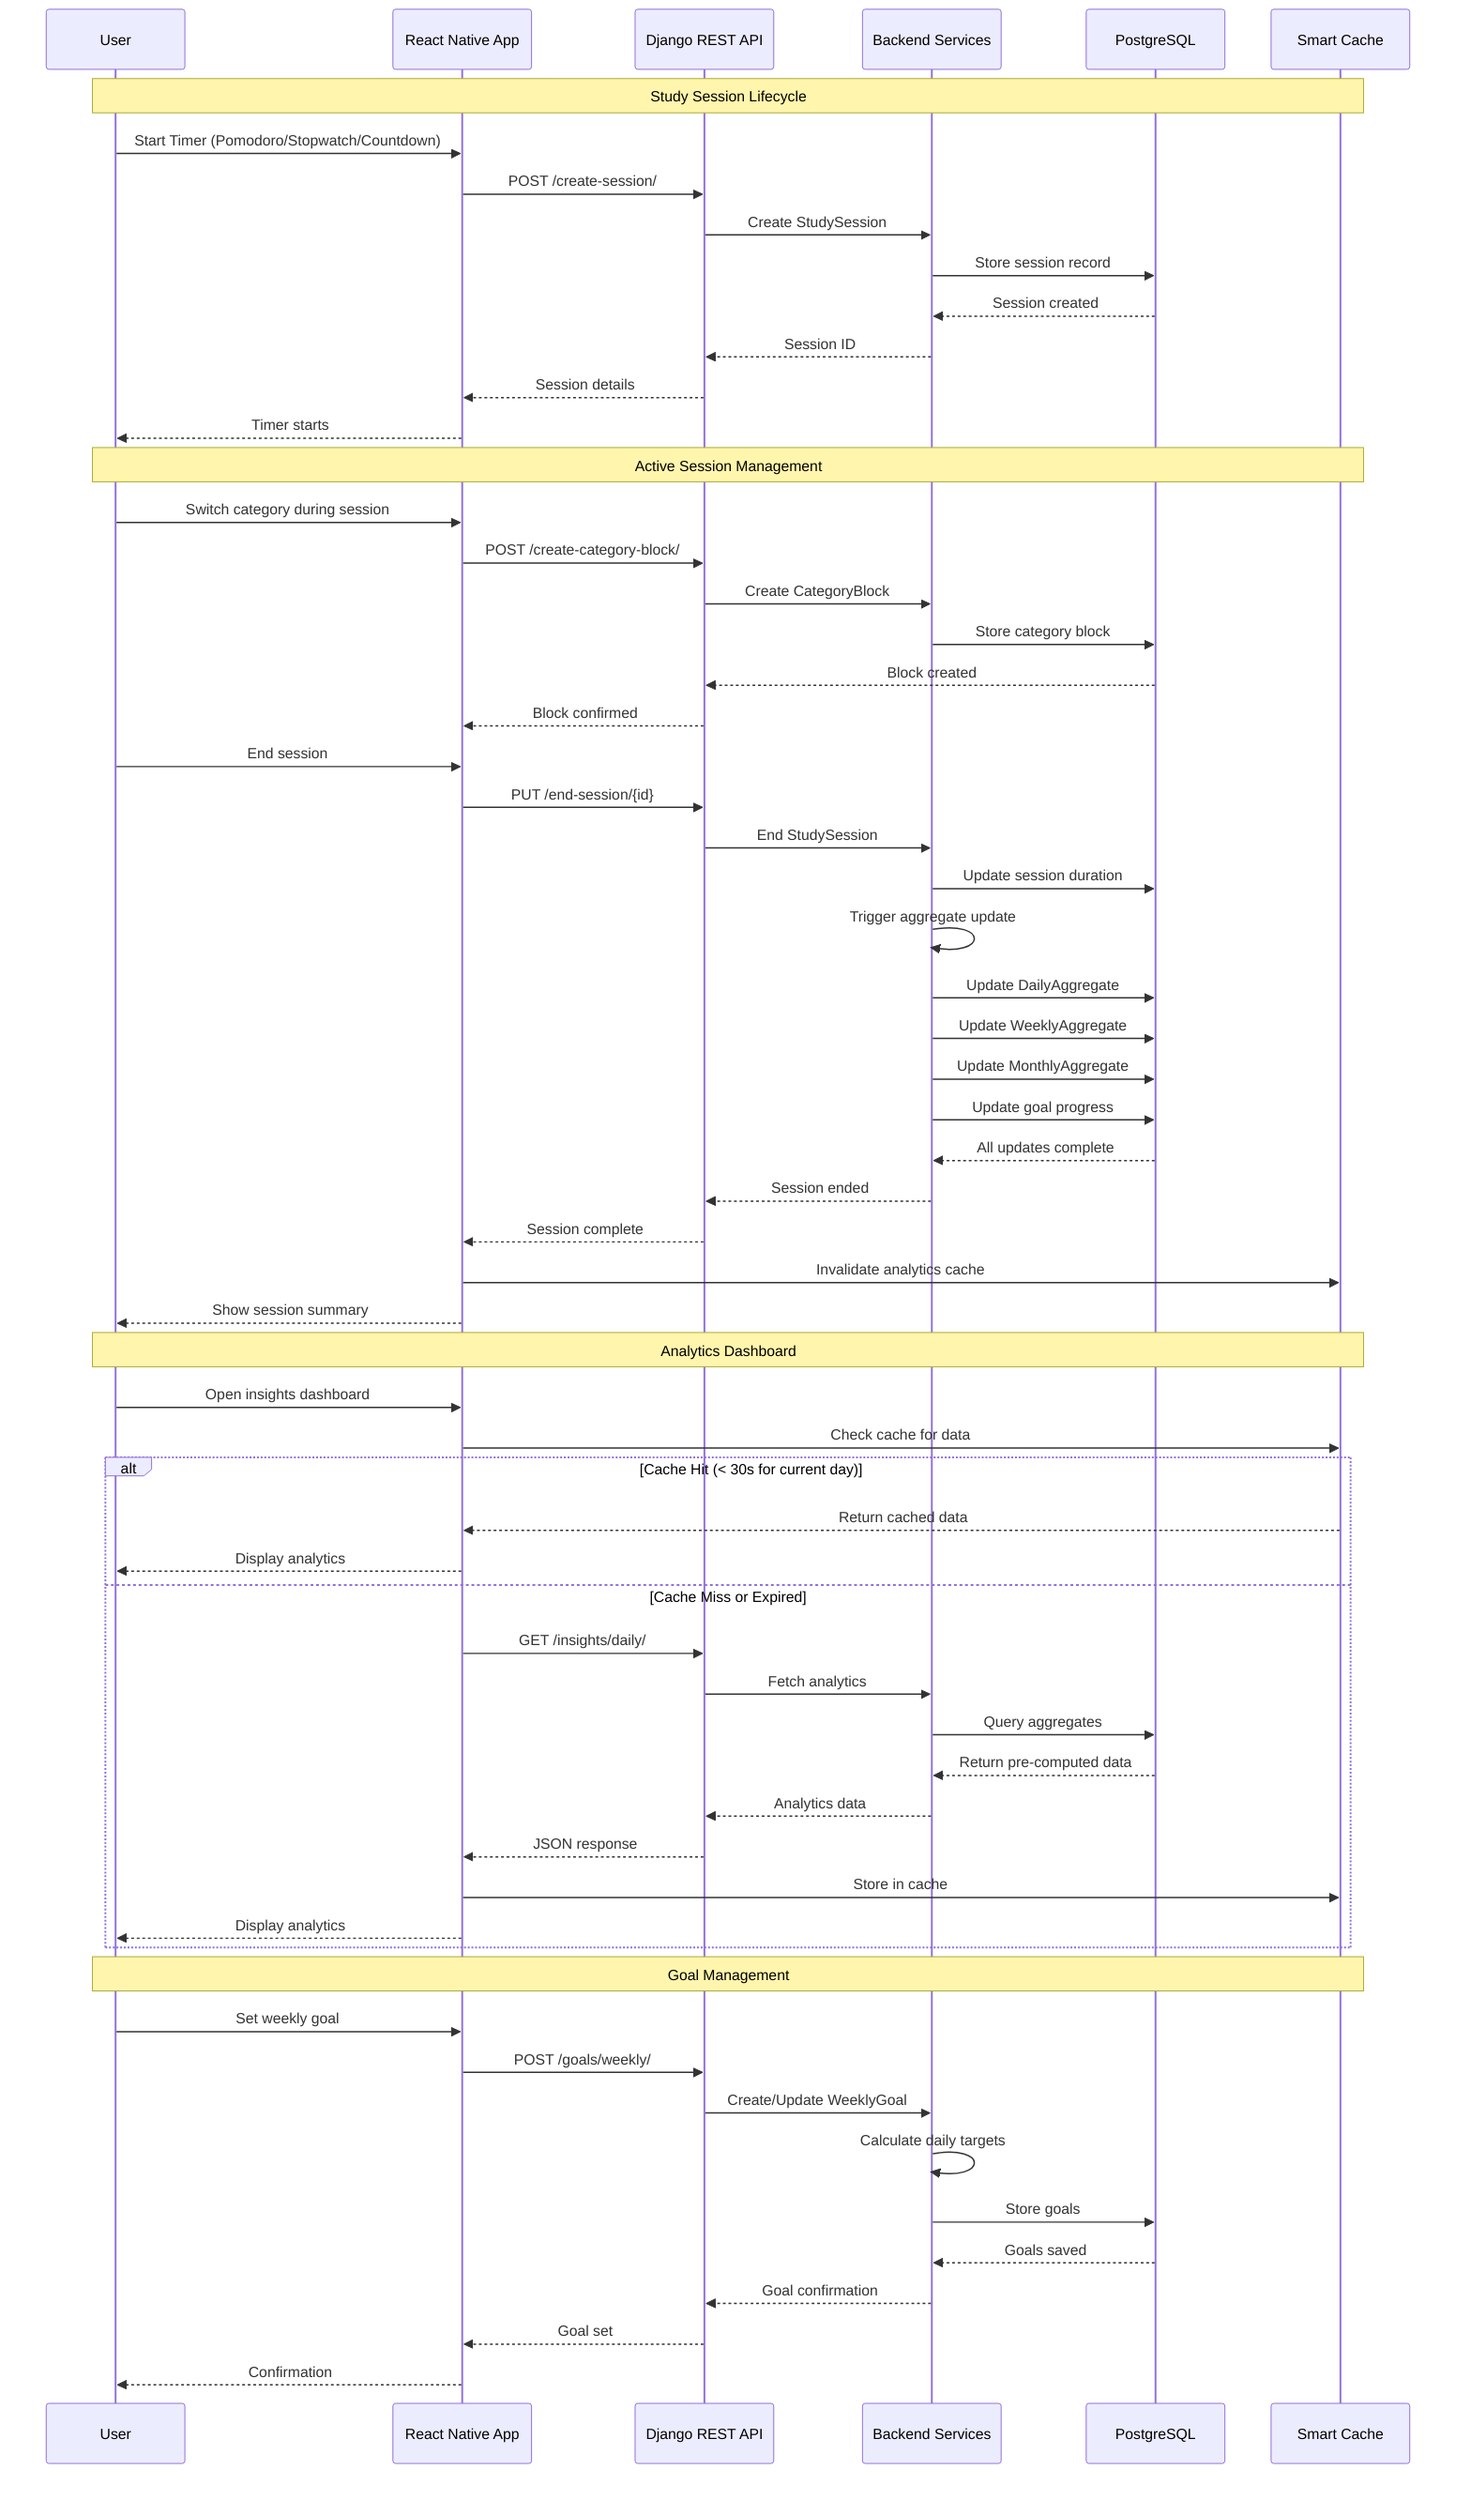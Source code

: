 sequenceDiagram
    participant User
    participant Mobile as React Native App
    participant API as Django REST API
    participant Services as Backend Services
    participant DB as PostgreSQL
    participant Cache as Smart Cache

    Note over User, Cache: Study Session Lifecycle

    User->>Mobile: Start Timer (Pomodoro/Stopwatch/Countdown)
    Mobile->>API: POST /create-session/
    API->>Services: Create StudySession
    Services->>DB: Store session record
    DB-->>Services: Session created
    Services-->>API: Session ID
    API-->>Mobile: Session details
    Mobile-->>User: Timer starts

    Note over User, Cache: Active Session Management

    User->>Mobile: Switch category during session
    Mobile->>API: POST /create-category-block/
    API->>Services: Create CategoryBlock
    Services->>DB: Store category block
    DB-->>API: Block created
    API-->>Mobile: Block confirmed

    User->>Mobile: End session
    Mobile->>API: PUT /end-session/{id}
    API->>Services: End StudySession
    Services->>DB: Update session duration
    Services->>Services: Trigger aggregate update
    Services->>DB: Update DailyAggregate
    Services->>DB: Update WeeklyAggregate
    Services->>DB: Update MonthlyAggregate
    Services->>DB: Update goal progress
    DB-->>Services: All updates complete
    Services-->>API: Session ended
    API-->>Mobile: Session complete
    Mobile->>Cache: Invalidate analytics cache
    Mobile-->>User: Show session summary

    Note over User, Cache: Analytics Dashboard

    User->>Mobile: Open insights dashboard
    Mobile->>Cache: Check cache for data
    alt Cache Hit (< 30s for current day)
        Cache-->>Mobile: Return cached data
        Mobile-->>User: Display analytics
    else Cache Miss or Expired
        Mobile->>API: GET /insights/daily/
        API->>Services: Fetch analytics
        Services->>DB: Query aggregates
        DB-->>Services: Return pre-computed data
        Services-->>API: Analytics data
        API-->>Mobile: JSON response
        Mobile->>Cache: Store in cache
        Mobile-->>User: Display analytics
    end

    Note over User, Cache: Goal Management

    User->>Mobile: Set weekly goal
    Mobile->>API: POST /goals/weekly/
    API->>Services: Create/Update WeeklyGoal
    Services->>Services: Calculate daily targets
    Services->>DB: Store goals
    DB-->>Services: Goals saved
    Services-->>API: Goal confirmation
    API-->>Mobile: Goal set
    Mobile-->>User: Confirmation